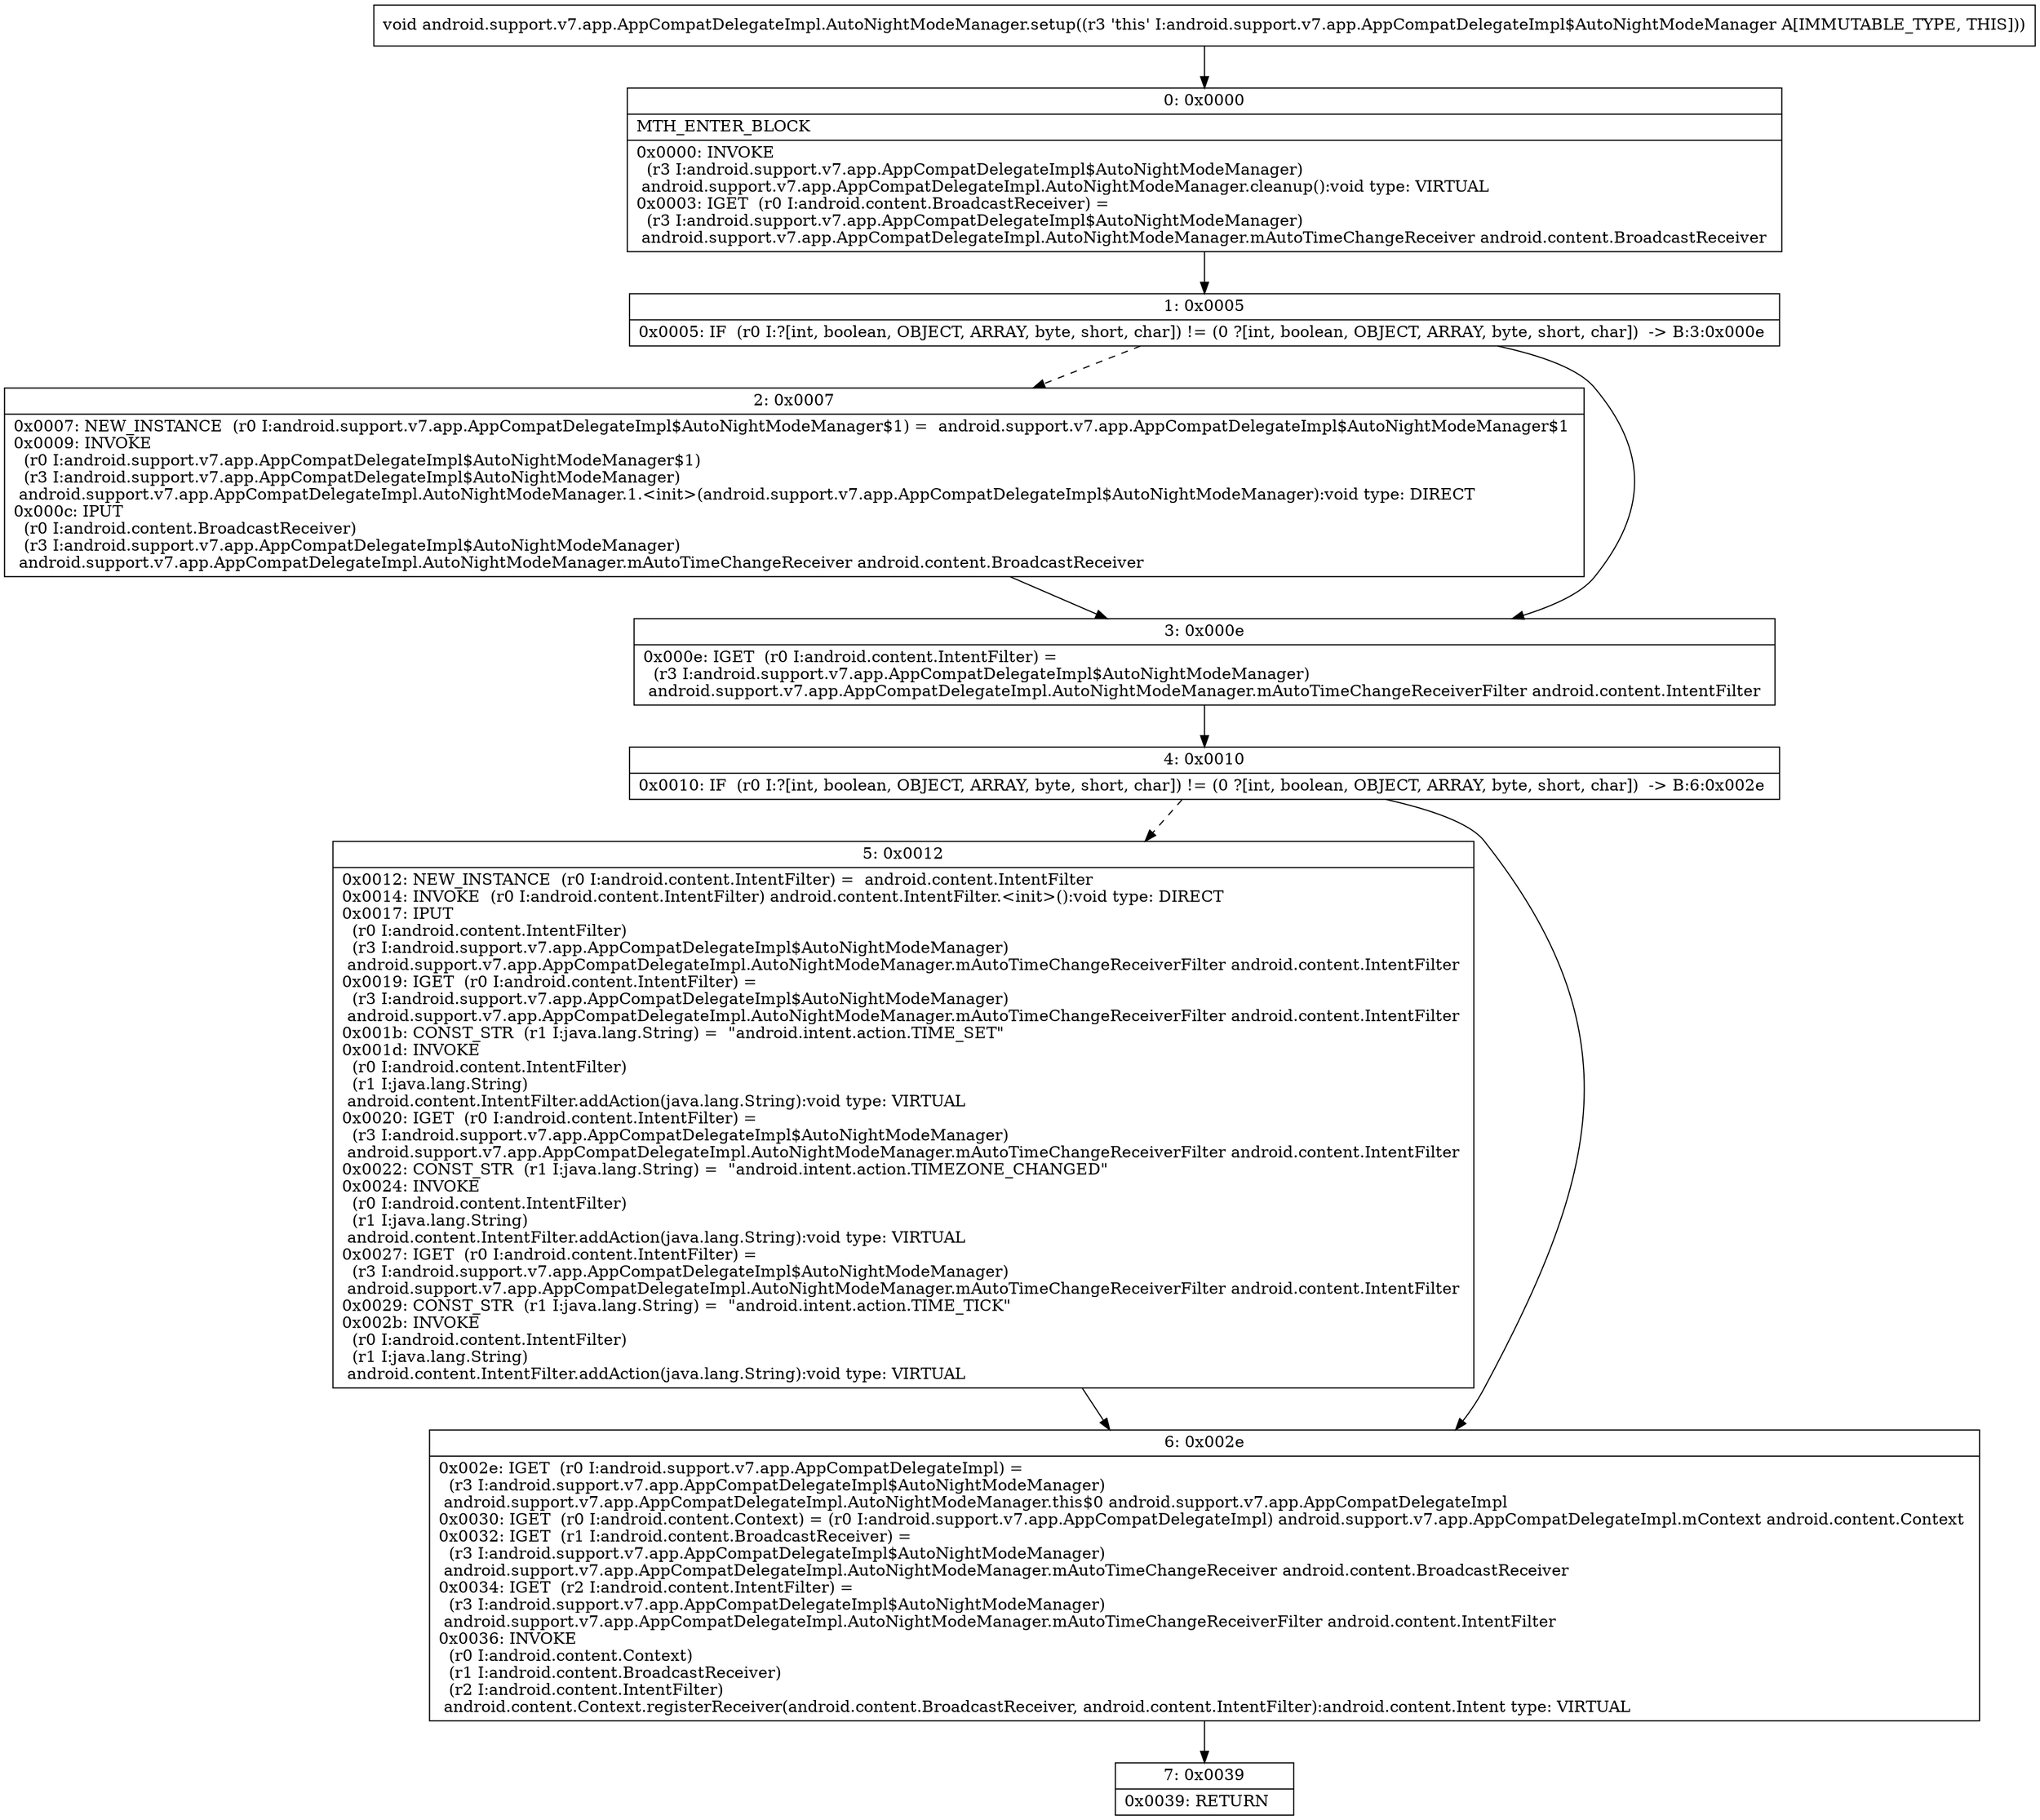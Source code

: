 digraph "CFG forandroid.support.v7.app.AppCompatDelegateImpl.AutoNightModeManager.setup()V" {
Node_0 [shape=record,label="{0\:\ 0x0000|MTH_ENTER_BLOCK\l|0x0000: INVOKE  \l  (r3 I:android.support.v7.app.AppCompatDelegateImpl$AutoNightModeManager)\l android.support.v7.app.AppCompatDelegateImpl.AutoNightModeManager.cleanup():void type: VIRTUAL \l0x0003: IGET  (r0 I:android.content.BroadcastReceiver) = \l  (r3 I:android.support.v7.app.AppCompatDelegateImpl$AutoNightModeManager)\l android.support.v7.app.AppCompatDelegateImpl.AutoNightModeManager.mAutoTimeChangeReceiver android.content.BroadcastReceiver \l}"];
Node_1 [shape=record,label="{1\:\ 0x0005|0x0005: IF  (r0 I:?[int, boolean, OBJECT, ARRAY, byte, short, char]) != (0 ?[int, boolean, OBJECT, ARRAY, byte, short, char])  \-\> B:3:0x000e \l}"];
Node_2 [shape=record,label="{2\:\ 0x0007|0x0007: NEW_INSTANCE  (r0 I:android.support.v7.app.AppCompatDelegateImpl$AutoNightModeManager$1) =  android.support.v7.app.AppCompatDelegateImpl$AutoNightModeManager$1 \l0x0009: INVOKE  \l  (r0 I:android.support.v7.app.AppCompatDelegateImpl$AutoNightModeManager$1)\l  (r3 I:android.support.v7.app.AppCompatDelegateImpl$AutoNightModeManager)\l android.support.v7.app.AppCompatDelegateImpl.AutoNightModeManager.1.\<init\>(android.support.v7.app.AppCompatDelegateImpl$AutoNightModeManager):void type: DIRECT \l0x000c: IPUT  \l  (r0 I:android.content.BroadcastReceiver)\l  (r3 I:android.support.v7.app.AppCompatDelegateImpl$AutoNightModeManager)\l android.support.v7.app.AppCompatDelegateImpl.AutoNightModeManager.mAutoTimeChangeReceiver android.content.BroadcastReceiver \l}"];
Node_3 [shape=record,label="{3\:\ 0x000e|0x000e: IGET  (r0 I:android.content.IntentFilter) = \l  (r3 I:android.support.v7.app.AppCompatDelegateImpl$AutoNightModeManager)\l android.support.v7.app.AppCompatDelegateImpl.AutoNightModeManager.mAutoTimeChangeReceiverFilter android.content.IntentFilter \l}"];
Node_4 [shape=record,label="{4\:\ 0x0010|0x0010: IF  (r0 I:?[int, boolean, OBJECT, ARRAY, byte, short, char]) != (0 ?[int, boolean, OBJECT, ARRAY, byte, short, char])  \-\> B:6:0x002e \l}"];
Node_5 [shape=record,label="{5\:\ 0x0012|0x0012: NEW_INSTANCE  (r0 I:android.content.IntentFilter) =  android.content.IntentFilter \l0x0014: INVOKE  (r0 I:android.content.IntentFilter) android.content.IntentFilter.\<init\>():void type: DIRECT \l0x0017: IPUT  \l  (r0 I:android.content.IntentFilter)\l  (r3 I:android.support.v7.app.AppCompatDelegateImpl$AutoNightModeManager)\l android.support.v7.app.AppCompatDelegateImpl.AutoNightModeManager.mAutoTimeChangeReceiverFilter android.content.IntentFilter \l0x0019: IGET  (r0 I:android.content.IntentFilter) = \l  (r3 I:android.support.v7.app.AppCompatDelegateImpl$AutoNightModeManager)\l android.support.v7.app.AppCompatDelegateImpl.AutoNightModeManager.mAutoTimeChangeReceiverFilter android.content.IntentFilter \l0x001b: CONST_STR  (r1 I:java.lang.String) =  \"android.intent.action.TIME_SET\" \l0x001d: INVOKE  \l  (r0 I:android.content.IntentFilter)\l  (r1 I:java.lang.String)\l android.content.IntentFilter.addAction(java.lang.String):void type: VIRTUAL \l0x0020: IGET  (r0 I:android.content.IntentFilter) = \l  (r3 I:android.support.v7.app.AppCompatDelegateImpl$AutoNightModeManager)\l android.support.v7.app.AppCompatDelegateImpl.AutoNightModeManager.mAutoTimeChangeReceiverFilter android.content.IntentFilter \l0x0022: CONST_STR  (r1 I:java.lang.String) =  \"android.intent.action.TIMEZONE_CHANGED\" \l0x0024: INVOKE  \l  (r0 I:android.content.IntentFilter)\l  (r1 I:java.lang.String)\l android.content.IntentFilter.addAction(java.lang.String):void type: VIRTUAL \l0x0027: IGET  (r0 I:android.content.IntentFilter) = \l  (r3 I:android.support.v7.app.AppCompatDelegateImpl$AutoNightModeManager)\l android.support.v7.app.AppCompatDelegateImpl.AutoNightModeManager.mAutoTimeChangeReceiverFilter android.content.IntentFilter \l0x0029: CONST_STR  (r1 I:java.lang.String) =  \"android.intent.action.TIME_TICK\" \l0x002b: INVOKE  \l  (r0 I:android.content.IntentFilter)\l  (r1 I:java.lang.String)\l android.content.IntentFilter.addAction(java.lang.String):void type: VIRTUAL \l}"];
Node_6 [shape=record,label="{6\:\ 0x002e|0x002e: IGET  (r0 I:android.support.v7.app.AppCompatDelegateImpl) = \l  (r3 I:android.support.v7.app.AppCompatDelegateImpl$AutoNightModeManager)\l android.support.v7.app.AppCompatDelegateImpl.AutoNightModeManager.this$0 android.support.v7.app.AppCompatDelegateImpl \l0x0030: IGET  (r0 I:android.content.Context) = (r0 I:android.support.v7.app.AppCompatDelegateImpl) android.support.v7.app.AppCompatDelegateImpl.mContext android.content.Context \l0x0032: IGET  (r1 I:android.content.BroadcastReceiver) = \l  (r3 I:android.support.v7.app.AppCompatDelegateImpl$AutoNightModeManager)\l android.support.v7.app.AppCompatDelegateImpl.AutoNightModeManager.mAutoTimeChangeReceiver android.content.BroadcastReceiver \l0x0034: IGET  (r2 I:android.content.IntentFilter) = \l  (r3 I:android.support.v7.app.AppCompatDelegateImpl$AutoNightModeManager)\l android.support.v7.app.AppCompatDelegateImpl.AutoNightModeManager.mAutoTimeChangeReceiverFilter android.content.IntentFilter \l0x0036: INVOKE  \l  (r0 I:android.content.Context)\l  (r1 I:android.content.BroadcastReceiver)\l  (r2 I:android.content.IntentFilter)\l android.content.Context.registerReceiver(android.content.BroadcastReceiver, android.content.IntentFilter):android.content.Intent type: VIRTUAL \l}"];
Node_7 [shape=record,label="{7\:\ 0x0039|0x0039: RETURN   \l}"];
MethodNode[shape=record,label="{void android.support.v7.app.AppCompatDelegateImpl.AutoNightModeManager.setup((r3 'this' I:android.support.v7.app.AppCompatDelegateImpl$AutoNightModeManager A[IMMUTABLE_TYPE, THIS])) }"];
MethodNode -> Node_0;
Node_0 -> Node_1;
Node_1 -> Node_2[style=dashed];
Node_1 -> Node_3;
Node_2 -> Node_3;
Node_3 -> Node_4;
Node_4 -> Node_5[style=dashed];
Node_4 -> Node_6;
Node_5 -> Node_6;
Node_6 -> Node_7;
}

